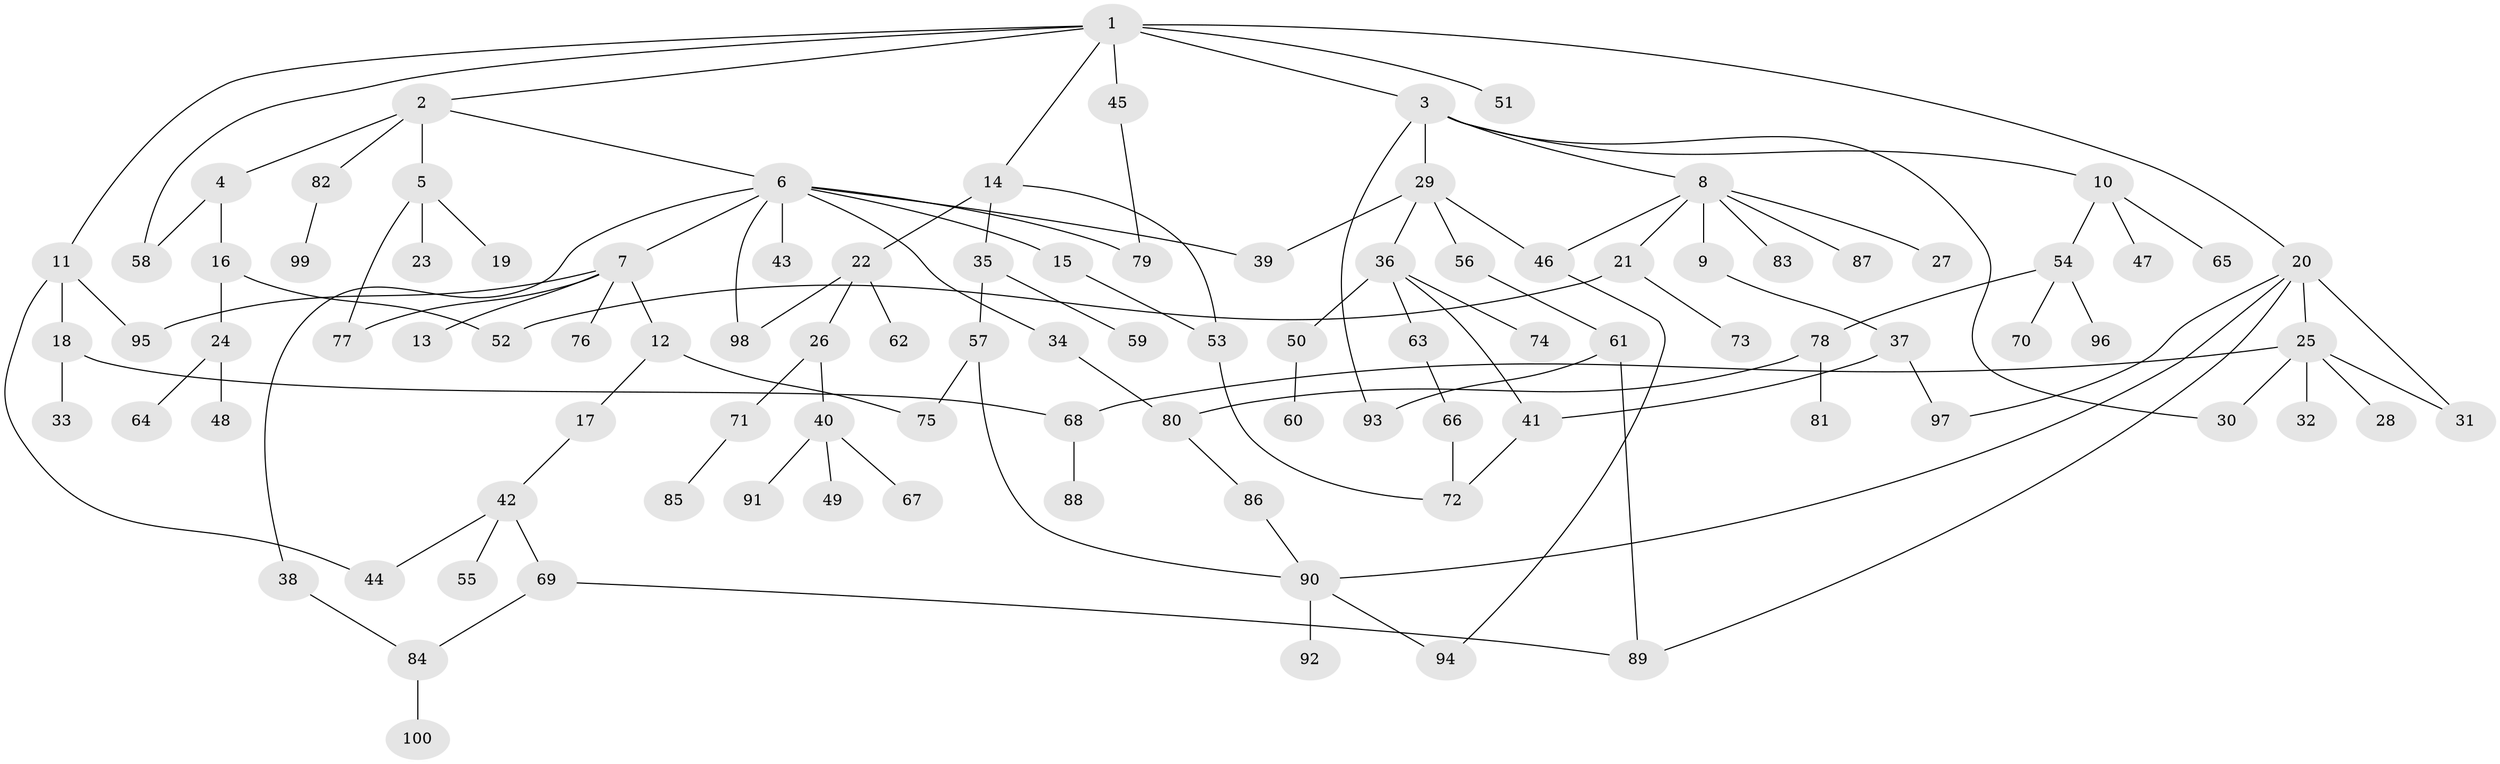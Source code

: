 // Generated by graph-tools (version 1.1) at 2025/54/02/21/25 11:54:43]
// undirected, 100 vertices, 125 edges
graph export_dot {
graph [start="1"]
  node [color=gray90,style=filled];
  1;
  2;
  3;
  4;
  5;
  6;
  7;
  8;
  9;
  10;
  11;
  12;
  13;
  14;
  15;
  16;
  17;
  18;
  19;
  20;
  21;
  22;
  23;
  24;
  25;
  26;
  27;
  28;
  29;
  30;
  31;
  32;
  33;
  34;
  35;
  36;
  37;
  38;
  39;
  40;
  41;
  42;
  43;
  44;
  45;
  46;
  47;
  48;
  49;
  50;
  51;
  52;
  53;
  54;
  55;
  56;
  57;
  58;
  59;
  60;
  61;
  62;
  63;
  64;
  65;
  66;
  67;
  68;
  69;
  70;
  71;
  72;
  73;
  74;
  75;
  76;
  77;
  78;
  79;
  80;
  81;
  82;
  83;
  84;
  85;
  86;
  87;
  88;
  89;
  90;
  91;
  92;
  93;
  94;
  95;
  96;
  97;
  98;
  99;
  100;
  1 -- 2;
  1 -- 3;
  1 -- 11;
  1 -- 14;
  1 -- 20;
  1 -- 45;
  1 -- 51;
  1 -- 58;
  2 -- 4;
  2 -- 5;
  2 -- 6;
  2 -- 82;
  3 -- 8;
  3 -- 10;
  3 -- 29;
  3 -- 30;
  3 -- 93;
  4 -- 16;
  4 -- 58;
  5 -- 19;
  5 -- 23;
  5 -- 77;
  6 -- 7;
  6 -- 15;
  6 -- 34;
  6 -- 38;
  6 -- 43;
  6 -- 98;
  6 -- 79;
  6 -- 39;
  7 -- 12;
  7 -- 13;
  7 -- 76;
  7 -- 77;
  7 -- 95;
  8 -- 9;
  8 -- 21;
  8 -- 27;
  8 -- 46;
  8 -- 83;
  8 -- 87;
  9 -- 37;
  10 -- 47;
  10 -- 54;
  10 -- 65;
  11 -- 18;
  11 -- 95;
  11 -- 44;
  12 -- 17;
  12 -- 75;
  14 -- 22;
  14 -- 35;
  14 -- 53;
  15 -- 53;
  16 -- 24;
  16 -- 52;
  17 -- 42;
  18 -- 33;
  18 -- 68;
  20 -- 25;
  20 -- 31;
  20 -- 90;
  20 -- 97;
  20 -- 89;
  21 -- 73;
  21 -- 52;
  22 -- 26;
  22 -- 62;
  22 -- 98;
  24 -- 48;
  24 -- 64;
  25 -- 28;
  25 -- 30;
  25 -- 32;
  25 -- 68;
  25 -- 31;
  26 -- 40;
  26 -- 71;
  29 -- 36;
  29 -- 39;
  29 -- 56;
  29 -- 46;
  34 -- 80;
  35 -- 57;
  35 -- 59;
  36 -- 50;
  36 -- 63;
  36 -- 74;
  36 -- 41;
  37 -- 41;
  37 -- 97;
  38 -- 84;
  40 -- 49;
  40 -- 67;
  40 -- 91;
  41 -- 72;
  42 -- 44;
  42 -- 55;
  42 -- 69;
  45 -- 79;
  46 -- 94;
  50 -- 60;
  53 -- 72;
  54 -- 70;
  54 -- 78;
  54 -- 96;
  56 -- 61;
  57 -- 90;
  57 -- 75;
  61 -- 93;
  61 -- 89;
  63 -- 66;
  66 -- 72;
  68 -- 88;
  69 -- 89;
  69 -- 84;
  71 -- 85;
  78 -- 80;
  78 -- 81;
  80 -- 86;
  82 -- 99;
  84 -- 100;
  86 -- 90;
  90 -- 92;
  90 -- 94;
}
